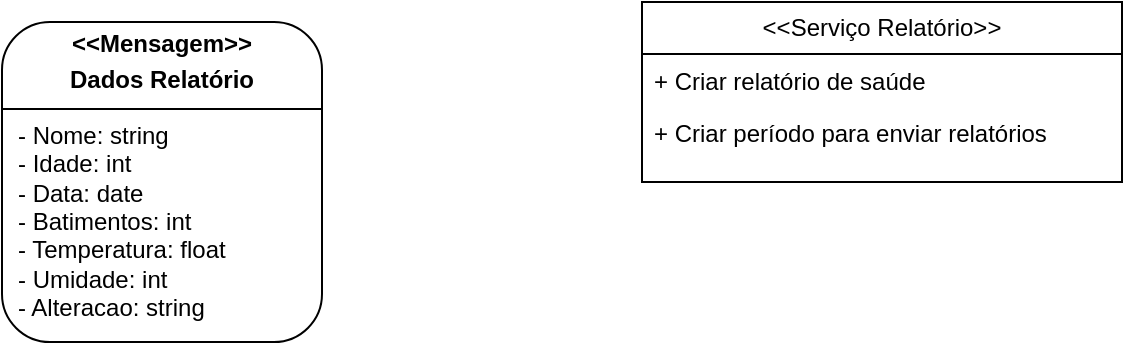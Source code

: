 <mxfile version="26.2.14">
  <diagram name="Página-1" id="ZEyBBWvvY_o4bm14DBzU">
    <mxGraphModel dx="786" dy="721" grid="1" gridSize="10" guides="1" tooltips="1" connect="1" arrows="1" fold="1" page="1" pageScale="1" pageWidth="827" pageHeight="1169" math="0" shadow="0">
      <root>
        <mxCell id="0" />
        <mxCell id="1" parent="0" />
        <mxCell id="6mpw2yibtzzyqYVDLJZG-19" value="&lt;p style=&quot;margin: 4px 0px 0px; text-align: center;&quot;&gt;&lt;b&gt;&amp;lt;&amp;lt;Mensagem&amp;gt;&amp;gt;&lt;/b&gt;&lt;/p&gt;&lt;p style=&quot;margin: 4px 0px 0px; text-align: center;&quot;&gt;&lt;b&gt;Dados Relatório&lt;/b&gt;&lt;/p&gt;&lt;hr size=&quot;1&quot; style=&quot;border-style:solid;&quot;&gt;&lt;p style=&quot;margin:0px;margin-left:8px;&quot;&gt;- Nome: string&lt;/p&gt;&lt;p style=&quot;margin:0px;margin-left:8px;&quot;&gt;- Idade: int&lt;/p&gt;&lt;p style=&quot;margin:0px;margin-left:8px;&quot;&gt;- Data: date&lt;/p&gt;&lt;p style=&quot;margin:0px;margin-left:8px;&quot;&gt;- Batimentos: int&lt;/p&gt;&lt;p style=&quot;margin:0px;margin-left:8px;&quot;&gt;- Temperatura: float&lt;/p&gt;&lt;p style=&quot;margin:0px;margin-left:8px;&quot;&gt;- Umidade: int&lt;/p&gt;&lt;p style=&quot;margin:0px;margin-left:8px;&quot;&gt;- Alteracao: string&lt;/p&gt;" style="verticalAlign=top;align=left;overflow=fill;html=1;whiteSpace=wrap;rounded=1;glass=0;shadow=0;" vertex="1" parent="1">
          <mxGeometry x="120" y="290" width="160" height="160" as="geometry" />
        </mxCell>
        <mxCell id="6mpw2yibtzzyqYVDLJZG-20" value="&amp;lt;&amp;lt;Serviço Relatório&amp;gt;&amp;gt;" style="swimlane;fontStyle=0;childLayout=stackLayout;horizontal=1;startSize=26;fillColor=none;horizontalStack=0;resizeParent=1;resizeParentMax=0;resizeLast=0;collapsible=1;marginBottom=0;whiteSpace=wrap;html=1;" vertex="1" parent="1">
          <mxGeometry x="440" y="280" width="240" height="90" as="geometry" />
        </mxCell>
        <mxCell id="6mpw2yibtzzyqYVDLJZG-21" value="+ Criar relatório de saúde" style="text;strokeColor=none;fillColor=none;align=left;verticalAlign=top;spacingLeft=4;spacingRight=4;overflow=hidden;rotatable=0;points=[[0,0.5],[1,0.5]];portConstraint=eastwest;whiteSpace=wrap;html=1;" vertex="1" parent="6mpw2yibtzzyqYVDLJZG-20">
          <mxGeometry y="26" width="240" height="26" as="geometry" />
        </mxCell>
        <mxCell id="6mpw2yibtzzyqYVDLJZG-22" value="+ Criar período para enviar relatórios" style="text;strokeColor=none;fillColor=none;align=left;verticalAlign=top;spacingLeft=4;spacingRight=4;overflow=hidden;rotatable=0;points=[[0,0.5],[1,0.5]];portConstraint=eastwest;whiteSpace=wrap;html=1;" vertex="1" parent="6mpw2yibtzzyqYVDLJZG-20">
          <mxGeometry y="52" width="240" height="38" as="geometry" />
        </mxCell>
      </root>
    </mxGraphModel>
  </diagram>
</mxfile>
